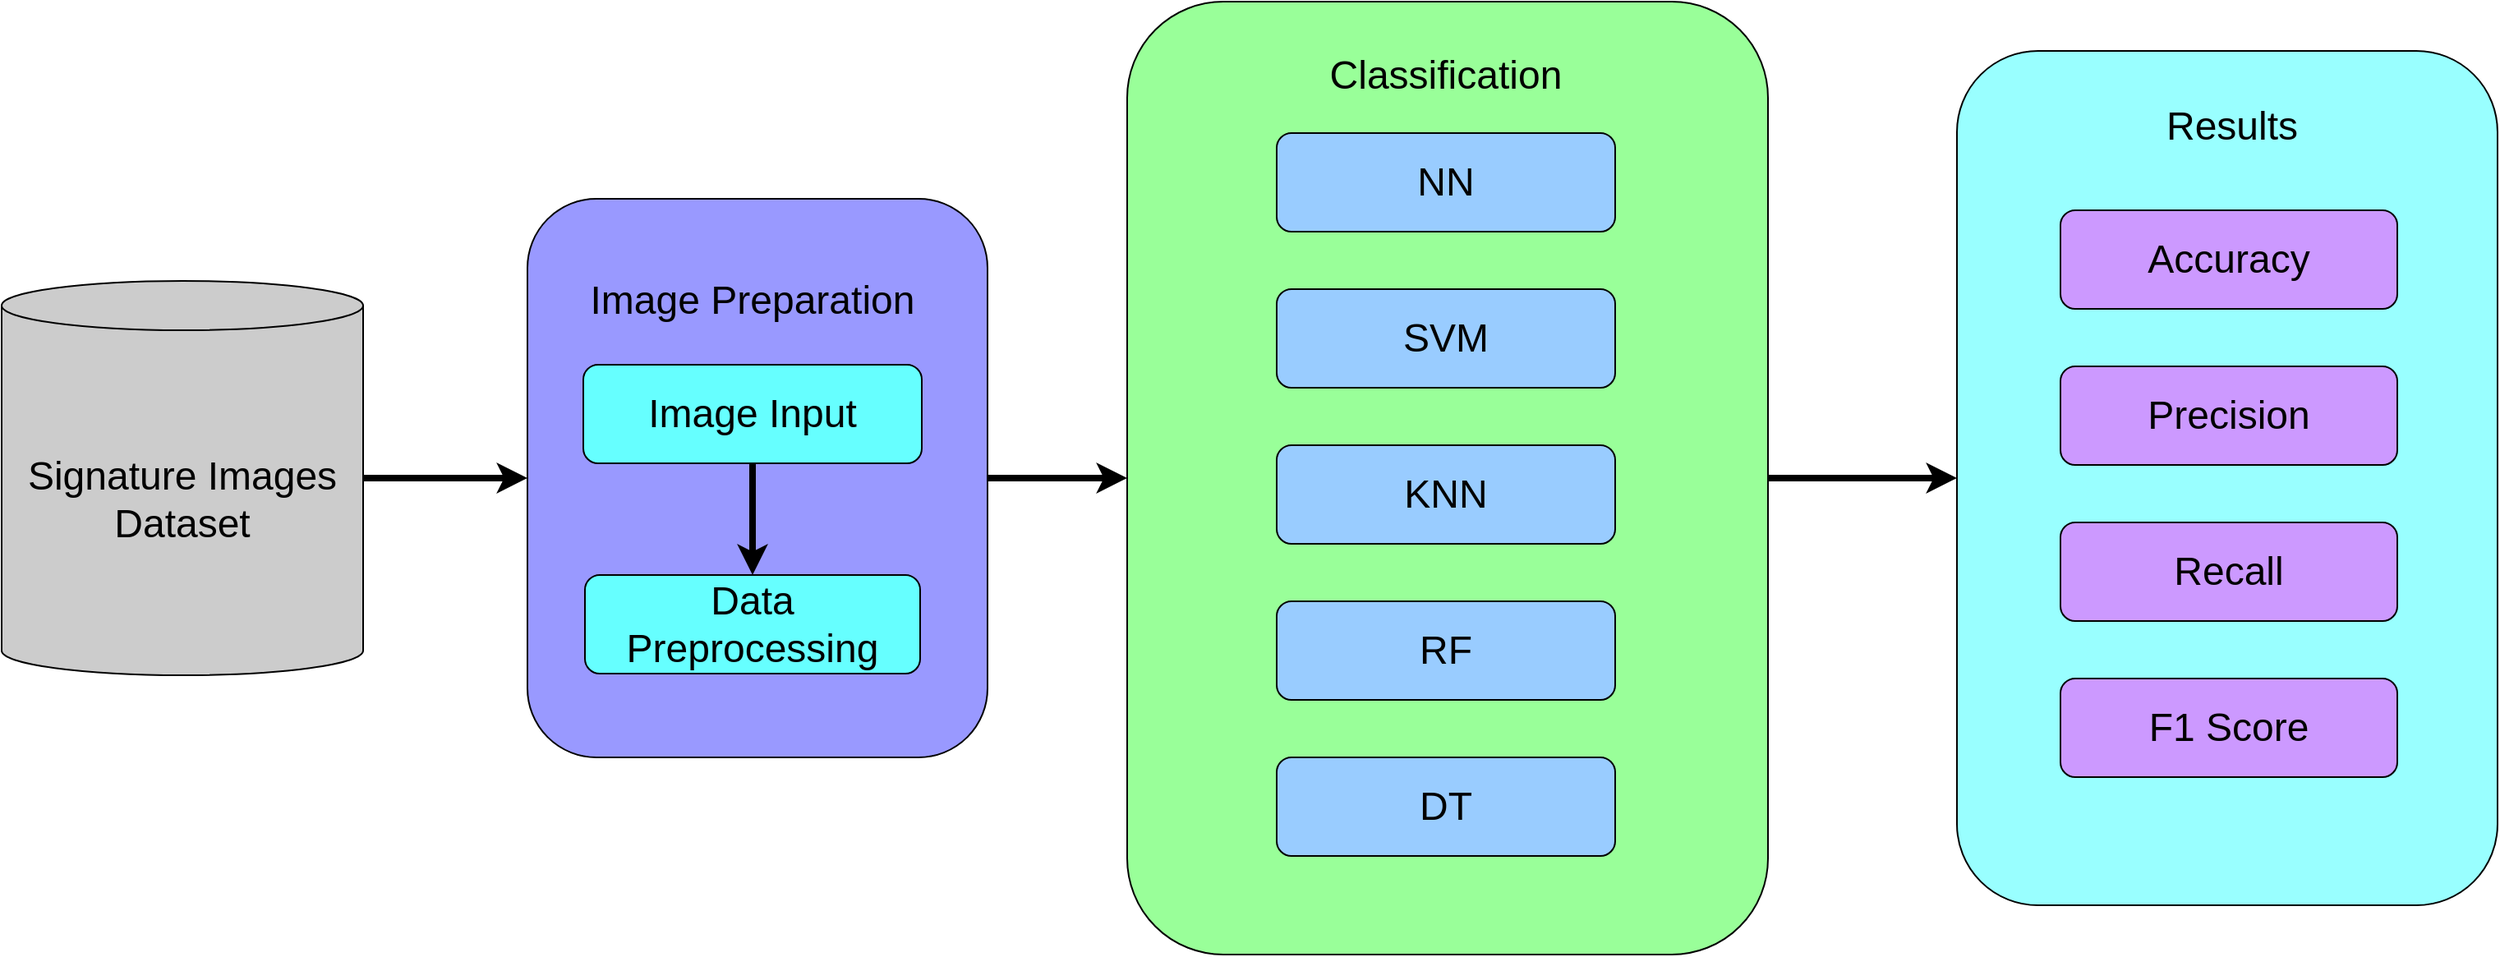 <mxfile version="15.8.3" type="github"><diagram id="bv3XHuKGUs9_aQn2ZTB6" name="Page-1"><mxGraphModel dx="2206" dy="764" grid="1" gridSize="10" guides="1" tooltips="1" connect="1" arrows="1" fold="1" page="1" pageScale="1" pageWidth="850" pageHeight="1100" math="0" shadow="0"><root><mxCell id="0"/><mxCell id="1" parent="0"/><mxCell id="X_S58nbURxoRi2QyQnqS-1" value="&lt;font style=&quot;font-size: 24px&quot;&gt;Signature Images Dataset&lt;br&gt;&lt;/font&gt;" style="shape=cylinder3;whiteSpace=wrap;html=1;boundedLbl=1;backgroundOutline=1;size=15;fillColor=#CCCCCC;" vertex="1" parent="1"><mxGeometry x="-750" y="320" width="220" height="240" as="geometry"/></mxCell><mxCell id="X_S58nbURxoRi2QyQnqS-2" value="" style="endArrow=classic;html=1;rounded=0;fontSize=24;strokeWidth=4;" edge="1" parent="1" target="X_S58nbURxoRi2QyQnqS-3"><mxGeometry width="50" height="50" relative="1" as="geometry"><mxPoint x="-530" y="440" as="sourcePoint"/><mxPoint x="-370" y="440" as="targetPoint"/></mxGeometry></mxCell><mxCell id="X_S58nbURxoRi2QyQnqS-10" style="edgeStyle=orthogonalEdgeStyle;rounded=0;orthogonalLoop=1;jettySize=auto;html=1;exitX=1;exitY=0.5;exitDx=0;exitDy=0;fontSize=24;strokeWidth=4;" edge="1" parent="1" source="X_S58nbURxoRi2QyQnqS-3" target="X_S58nbURxoRi2QyQnqS-11"><mxGeometry relative="1" as="geometry"><mxPoint x="-20" y="440" as="targetPoint"/></mxGeometry></mxCell><mxCell id="X_S58nbURxoRi2QyQnqS-3" value="" style="rounded=1;whiteSpace=wrap;html=1;fontSize=24;fillColor=#9999FF;" vertex="1" parent="1"><mxGeometry x="-430" y="270" width="280" height="340" as="geometry"/></mxCell><mxCell id="X_S58nbURxoRi2QyQnqS-8" style="edgeStyle=orthogonalEdgeStyle;rounded=0;orthogonalLoop=1;jettySize=auto;html=1;fontSize=24;strokeWidth=4;" edge="1" parent="1" source="X_S58nbURxoRi2QyQnqS-5" target="X_S58nbURxoRi2QyQnqS-6"><mxGeometry relative="1" as="geometry"/></mxCell><mxCell id="X_S58nbURxoRi2QyQnqS-5" value="Image Input" style="rounded=1;whiteSpace=wrap;html=1;fontSize=24;fillColor=#66FFFF;" vertex="1" parent="1"><mxGeometry x="-396" y="371" width="206" height="60" as="geometry"/></mxCell><mxCell id="X_S58nbURxoRi2QyQnqS-6" value="&lt;div align=&quot;center&quot;&gt;Data Preprocessing&lt;br&gt;&lt;/div&gt;" style="rounded=1;whiteSpace=wrap;html=1;fontSize=24;fillColor=#66FFFF;align=center;" vertex="1" parent="1"><mxGeometry x="-395" y="499" width="204" height="60" as="geometry"/></mxCell><mxCell id="X_S58nbURxoRi2QyQnqS-7" value="&lt;div align=&quot;center&quot;&gt;Image Preparation&lt;br&gt;&lt;/div&gt;" style="text;html=1;strokeColor=none;fillColor=none;align=center;verticalAlign=middle;whiteSpace=wrap;rounded=0;fontSize=24;" vertex="1" parent="1"><mxGeometry x="-396" y="307" width="206" height="50" as="geometry"/></mxCell><mxCell id="X_S58nbURxoRi2QyQnqS-26" style="edgeStyle=orthogonalEdgeStyle;rounded=0;orthogonalLoop=1;jettySize=auto;html=1;exitX=1;exitY=0.5;exitDx=0;exitDy=0;entryX=0;entryY=0.5;entryDx=0;entryDy=0;fontSize=24;strokeWidth=4;" edge="1" parent="1" source="X_S58nbURxoRi2QyQnqS-11" target="X_S58nbURxoRi2QyQnqS-19"><mxGeometry relative="1" as="geometry"/></mxCell><mxCell id="X_S58nbURxoRi2QyQnqS-11" value="" style="rounded=1;whiteSpace=wrap;html=1;fontSize=24;fillColor=#99FF99;align=center;" vertex="1" parent="1"><mxGeometry x="-65" y="150" width="390" height="580" as="geometry"/></mxCell><mxCell id="X_S58nbURxoRi2QyQnqS-12" value="Classification" style="text;html=1;strokeColor=none;fillColor=none;align=center;verticalAlign=middle;whiteSpace=wrap;rounded=0;fontSize=24;" vertex="1" parent="1"><mxGeometry x="26" y="170" width="206" height="50" as="geometry"/></mxCell><mxCell id="X_S58nbURxoRi2QyQnqS-13" value="NN" style="rounded=1;whiteSpace=wrap;html=1;fontSize=24;fillColor=#99CCFF;" vertex="1" parent="1"><mxGeometry x="26" y="230" width="206" height="60" as="geometry"/></mxCell><mxCell id="X_S58nbURxoRi2QyQnqS-14" value="SVM" style="rounded=1;whiteSpace=wrap;html=1;fontSize=24;fillColor=#99CCFF;" vertex="1" parent="1"><mxGeometry x="26" y="325" width="206" height="60" as="geometry"/></mxCell><mxCell id="X_S58nbURxoRi2QyQnqS-16" value="KNN" style="rounded=1;whiteSpace=wrap;html=1;fontSize=24;fillColor=#99CCFF;" vertex="1" parent="1"><mxGeometry x="26" y="420" width="206" height="60" as="geometry"/></mxCell><mxCell id="X_S58nbURxoRi2QyQnqS-17" value="RF" style="rounded=1;whiteSpace=wrap;html=1;fontSize=24;fillColor=#99CCFF;" vertex="1" parent="1"><mxGeometry x="26" y="515" width="206" height="60" as="geometry"/></mxCell><mxCell id="X_S58nbURxoRi2QyQnqS-18" value="DT" style="rounded=1;whiteSpace=wrap;html=1;fontSize=24;fillColor=#99CCFF;" vertex="1" parent="1"><mxGeometry x="26" y="610" width="206" height="60" as="geometry"/></mxCell><mxCell id="X_S58nbURxoRi2QyQnqS-19" value="" style="rounded=1;whiteSpace=wrap;html=1;fontSize=24;fillColor=#99FFFF;align=center;" vertex="1" parent="1"><mxGeometry x="440" y="180" width="329" height="520" as="geometry"/></mxCell><mxCell id="X_S58nbURxoRi2QyQnqS-20" value="Results" style="text;html=1;strokeColor=none;fillColor=none;align=center;verticalAlign=middle;whiteSpace=wrap;rounded=0;fontSize=24;" vertex="1" parent="1"><mxGeometry x="505" y="201" width="205" height="50" as="geometry"/></mxCell><mxCell id="X_S58nbURxoRi2QyQnqS-21" value="Accuracy" style="rounded=1;whiteSpace=wrap;html=1;fontSize=24;fillColor=#CC99FF;" vertex="1" parent="1"><mxGeometry x="503" y="277" width="205" height="60" as="geometry"/></mxCell><mxCell id="X_S58nbURxoRi2QyQnqS-22" value="Precision" style="rounded=1;whiteSpace=wrap;html=1;fontSize=24;fillColor=#CC99FF;" vertex="1" parent="1"><mxGeometry x="503" y="372" width="205" height="60" as="geometry"/></mxCell><mxCell id="X_S58nbURxoRi2QyQnqS-23" value="Recall" style="rounded=1;whiteSpace=wrap;html=1;fontSize=24;fillColor=#CC99FF;" vertex="1" parent="1"><mxGeometry x="503" y="467" width="205" height="60" as="geometry"/></mxCell><mxCell id="X_S58nbURxoRi2QyQnqS-24" value="F1 Score" style="rounded=1;whiteSpace=wrap;html=1;fontSize=24;fillColor=#CC99FF;" vertex="1" parent="1"><mxGeometry x="503" y="562" width="205" height="60" as="geometry"/></mxCell></root></mxGraphModel></diagram></mxfile>